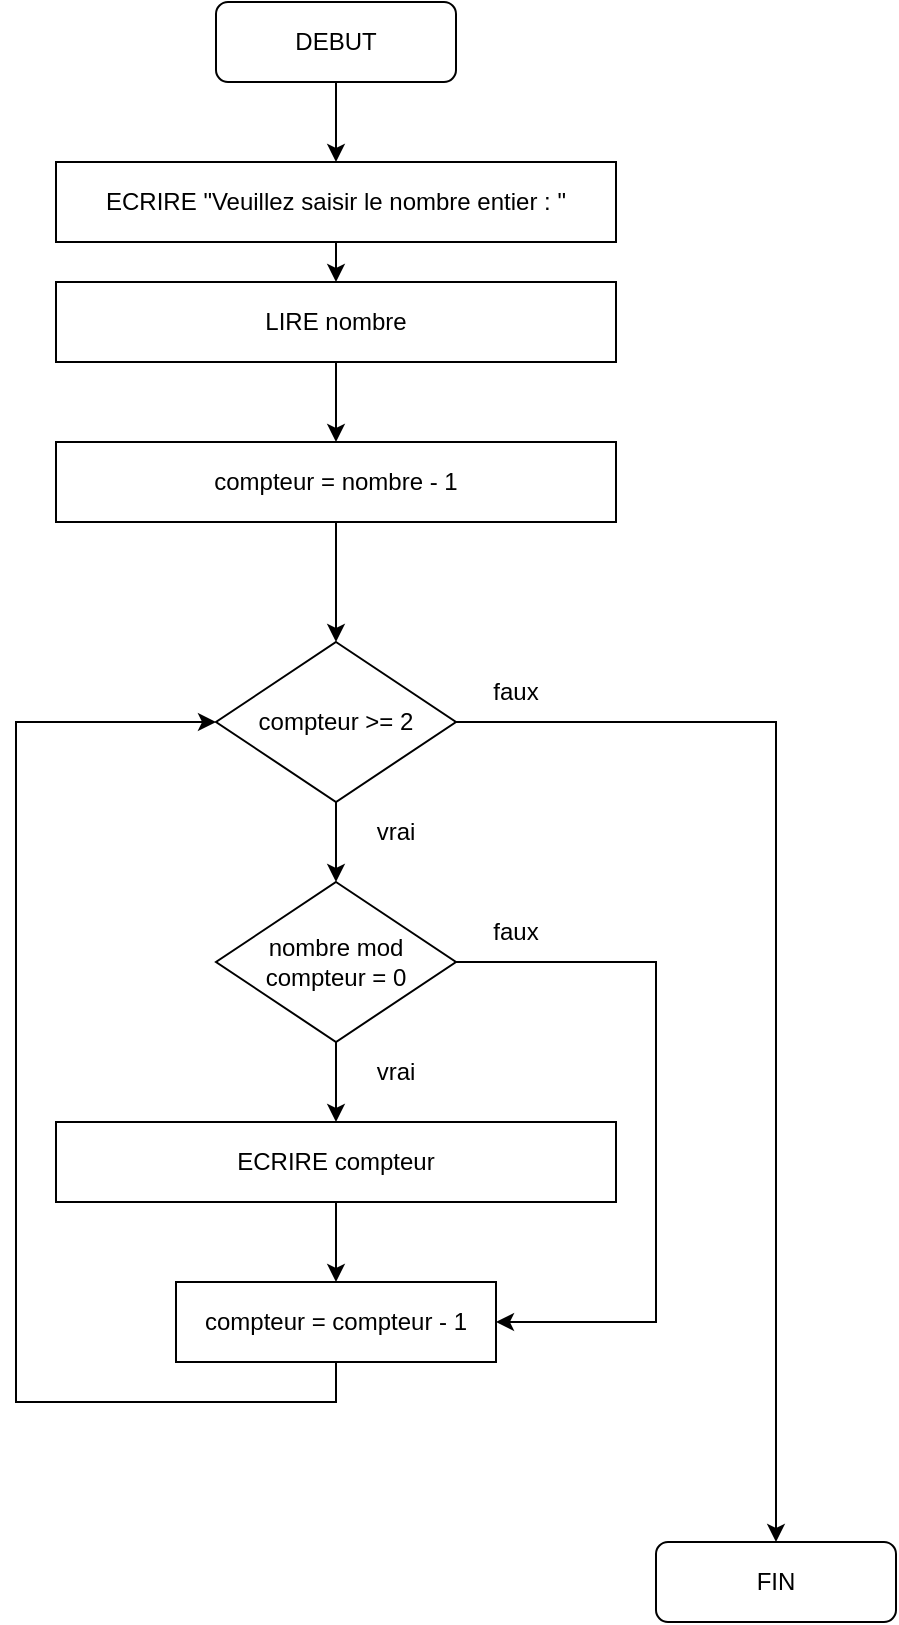 <mxfile version="18.0.6" type="device"><diagram id="ZBlEDbI1q-tyTGxRVgU0" name="Page-1"><mxGraphModel dx="720" dy="727" grid="1" gridSize="10" guides="1" tooltips="1" connect="1" arrows="1" fold="1" page="1" pageScale="1" pageWidth="827" pageHeight="1169" math="0" shadow="0"><root><mxCell id="0"/><mxCell id="1" parent="0"/><mxCell id="1JalGAKqldxGWuIKThNJ-7" style="edgeStyle=orthogonalEdgeStyle;rounded=0;orthogonalLoop=1;jettySize=auto;html=1;exitX=0.5;exitY=1;exitDx=0;exitDy=0;entryX=0.5;entryY=0;entryDx=0;entryDy=0;" parent="1" source="1JalGAKqldxGWuIKThNJ-1" target="1JalGAKqldxGWuIKThNJ-3" edge="1"><mxGeometry relative="1" as="geometry"/></mxCell><mxCell id="1JalGAKqldxGWuIKThNJ-1" value="" style="rounded=1;whiteSpace=wrap;html=1;fillColor=none;" parent="1" vertex="1"><mxGeometry x="200" y="40" width="120" height="40" as="geometry"/></mxCell><mxCell id="1JalGAKqldxGWuIKThNJ-2" value="DEBUT" style="text;html=1;strokeColor=none;fillColor=none;align=center;verticalAlign=middle;whiteSpace=wrap;rounded=0;" parent="1" vertex="1"><mxGeometry x="230" y="45" width="60" height="30" as="geometry"/></mxCell><mxCell id="1JalGAKqldxGWuIKThNJ-8" style="edgeStyle=orthogonalEdgeStyle;rounded=0;orthogonalLoop=1;jettySize=auto;html=1;exitX=0.5;exitY=1;exitDx=0;exitDy=0;entryX=0.5;entryY=0;entryDx=0;entryDy=0;" parent="1" source="1JalGAKqldxGWuIKThNJ-3" target="1JalGAKqldxGWuIKThNJ-5" edge="1"><mxGeometry relative="1" as="geometry"/></mxCell><mxCell id="1JalGAKqldxGWuIKThNJ-3" value="" style="rounded=0;whiteSpace=wrap;html=1;fillColor=none;" parent="1" vertex="1"><mxGeometry x="120" y="120" width="280" height="40" as="geometry"/></mxCell><mxCell id="1JalGAKqldxGWuIKThNJ-4" value="ECRIRE &quot;Veuillez saisir le nombre entier : &quot;" style="text;html=1;strokeColor=none;fillColor=none;align=center;verticalAlign=middle;whiteSpace=wrap;rounded=0;" parent="1" vertex="1"><mxGeometry x="130" y="130" width="260" height="20" as="geometry"/></mxCell><mxCell id="1JalGAKqldxGWuIKThNJ-31" style="edgeStyle=orthogonalEdgeStyle;rounded=0;orthogonalLoop=1;jettySize=auto;html=1;exitX=0.5;exitY=1;exitDx=0;exitDy=0;entryX=0.5;entryY=0;entryDx=0;entryDy=0;" parent="1" source="1JalGAKqldxGWuIKThNJ-5" target="1JalGAKqldxGWuIKThNJ-10" edge="1"><mxGeometry relative="1" as="geometry"/></mxCell><mxCell id="1JalGAKqldxGWuIKThNJ-5" value="&lt;span style=&quot;&quot;&gt;LIRE nombre&lt;/span&gt;" style="rounded=0;whiteSpace=wrap;html=1;fillColor=none;" parent="1" vertex="1"><mxGeometry x="120" y="180" width="280" height="40" as="geometry"/></mxCell><mxCell id="1JalGAKqldxGWuIKThNJ-30" style="edgeStyle=orthogonalEdgeStyle;rounded=0;orthogonalLoop=1;jettySize=auto;html=1;exitX=0.5;exitY=1;exitDx=0;exitDy=0;entryX=0.5;entryY=0;entryDx=0;entryDy=0;" parent="1" source="1JalGAKqldxGWuIKThNJ-9" target="1JalGAKqldxGWuIKThNJ-17" edge="1"><mxGeometry relative="1" as="geometry"/></mxCell><mxCell id="hTNr04iuwwno7_zci3hi-7" style="edgeStyle=orthogonalEdgeStyle;rounded=0;orthogonalLoop=1;jettySize=auto;html=1;exitX=1;exitY=0.5;exitDx=0;exitDy=0;" edge="1" parent="1" source="1JalGAKqldxGWuIKThNJ-9" target="1JalGAKqldxGWuIKThNJ-25"><mxGeometry relative="1" as="geometry"/></mxCell><mxCell id="1JalGAKqldxGWuIKThNJ-9" value="&lt;span style=&quot;&quot;&gt;compteur &amp;gt;= 2&lt;/span&gt;" style="rhombus;whiteSpace=wrap;html=1;fillColor=none;" parent="1" vertex="1"><mxGeometry x="200" y="360" width="120" height="80" as="geometry"/></mxCell><mxCell id="1JalGAKqldxGWuIKThNJ-32" style="edgeStyle=orthogonalEdgeStyle;rounded=0;orthogonalLoop=1;jettySize=auto;html=1;exitX=0.5;exitY=1;exitDx=0;exitDy=0;entryX=0.5;entryY=0;entryDx=0;entryDy=0;" parent="1" source="1JalGAKqldxGWuIKThNJ-10" target="1JalGAKqldxGWuIKThNJ-9" edge="1"><mxGeometry relative="1" as="geometry"/></mxCell><mxCell id="1JalGAKqldxGWuIKThNJ-10" value="&lt;span style=&quot;&quot;&gt;compteur = nombre - 1&lt;/span&gt;" style="rounded=0;whiteSpace=wrap;html=1;fillColor=none;" parent="1" vertex="1"><mxGeometry x="120" y="260" width="280" height="40" as="geometry"/></mxCell><mxCell id="1JalGAKqldxGWuIKThNJ-15" value="faux" style="text;html=1;strokeColor=none;fillColor=none;align=center;verticalAlign=middle;whiteSpace=wrap;rounded=0;" parent="1" vertex="1"><mxGeometry x="320" y="370" width="60" height="30" as="geometry"/></mxCell><mxCell id="1JalGAKqldxGWuIKThNJ-16" value="vrai" style="text;html=1;strokeColor=none;fillColor=none;align=center;verticalAlign=middle;whiteSpace=wrap;rounded=0;" parent="1" vertex="1"><mxGeometry x="260" y="440" width="60" height="30" as="geometry"/></mxCell><mxCell id="1JalGAKqldxGWuIKThNJ-24" style="edgeStyle=orthogonalEdgeStyle;rounded=0;orthogonalLoop=1;jettySize=auto;html=1;exitX=0.5;exitY=1;exitDx=0;exitDy=0;entryX=0.5;entryY=0;entryDx=0;entryDy=0;" parent="1" source="1JalGAKqldxGWuIKThNJ-17" target="1JalGAKqldxGWuIKThNJ-19" edge="1"><mxGeometry relative="1" as="geometry"/></mxCell><mxCell id="1JalGAKqldxGWuIKThNJ-17" value="" style="rhombus;whiteSpace=wrap;html=1;fillColor=none;" parent="1" vertex="1"><mxGeometry x="200" y="480" width="120" height="80" as="geometry"/></mxCell><mxCell id="hTNr04iuwwno7_zci3hi-5" style="edgeStyle=orthogonalEdgeStyle;rounded=0;orthogonalLoop=1;jettySize=auto;html=1;exitX=1;exitY=0.5;exitDx=0;exitDy=0;entryX=1;entryY=0.5;entryDx=0;entryDy=0;" edge="1" parent="1" source="1JalGAKqldxGWuIKThNJ-18" target="CYY1c407THYprcjPvE9h-2"><mxGeometry relative="1" as="geometry"><Array as="points"><mxPoint x="420" y="520"/><mxPoint x="420" y="700"/></Array></mxGeometry></mxCell><mxCell id="1JalGAKqldxGWuIKThNJ-18" value="nombre mod compteur = 0" style="text;html=1;strokeColor=none;fillColor=none;align=center;verticalAlign=middle;whiteSpace=wrap;rounded=0;" parent="1" vertex="1"><mxGeometry x="200" y="505" width="120" height="30" as="geometry"/></mxCell><mxCell id="hTNr04iuwwno7_zci3hi-1" style="edgeStyle=orthogonalEdgeStyle;rounded=0;orthogonalLoop=1;jettySize=auto;html=1;exitX=0.5;exitY=1;exitDx=0;exitDy=0;entryX=0.5;entryY=0;entryDx=0;entryDy=0;" edge="1" parent="1" source="1JalGAKqldxGWuIKThNJ-19" target="CYY1c407THYprcjPvE9h-2"><mxGeometry relative="1" as="geometry"/></mxCell><mxCell id="1JalGAKqldxGWuIKThNJ-19" value="&lt;span style=&quot;&quot;&gt;ECRIRE compteur&lt;/span&gt;" style="rounded=0;whiteSpace=wrap;html=1;fillColor=none;" parent="1" vertex="1"><mxGeometry x="120" y="600" width="280" height="40" as="geometry"/></mxCell><mxCell id="1JalGAKqldxGWuIKThNJ-25" value="&lt;span style=&quot;&quot;&gt;FIN&lt;/span&gt;" style="rounded=1;whiteSpace=wrap;html=1;fillColor=none;" parent="1" vertex="1"><mxGeometry x="420" y="810" width="120" height="40" as="geometry"/></mxCell><mxCell id="1JalGAKqldxGWuIKThNJ-34" value="vrai" style="text;html=1;strokeColor=none;fillColor=none;align=center;verticalAlign=middle;whiteSpace=wrap;rounded=0;" parent="1" vertex="1"><mxGeometry x="260" y="560" width="60" height="30" as="geometry"/></mxCell><mxCell id="1JalGAKqldxGWuIKThNJ-35" value="faux" style="text;html=1;strokeColor=none;fillColor=none;align=center;verticalAlign=middle;whiteSpace=wrap;rounded=0;" parent="1" vertex="1"><mxGeometry x="320" y="490" width="60" height="30" as="geometry"/></mxCell><mxCell id="hTNr04iuwwno7_zci3hi-4" style="edgeStyle=orthogonalEdgeStyle;rounded=0;orthogonalLoop=1;jettySize=auto;html=1;exitX=0.5;exitY=1;exitDx=0;exitDy=0;entryX=0;entryY=0.5;entryDx=0;entryDy=0;" edge="1" parent="1" source="CYY1c407THYprcjPvE9h-2" target="1JalGAKqldxGWuIKThNJ-9"><mxGeometry relative="1" as="geometry"><Array as="points"><mxPoint x="260" y="740"/><mxPoint x="100" y="740"/><mxPoint x="100" y="400"/></Array></mxGeometry></mxCell><mxCell id="CYY1c407THYprcjPvE9h-2" value="compteur = compteur - 1" style="rounded=0;whiteSpace=wrap;html=1;fillColor=none;" parent="1" vertex="1"><mxGeometry x="180" y="680" width="160" height="40" as="geometry"/></mxCell></root></mxGraphModel></diagram></mxfile>